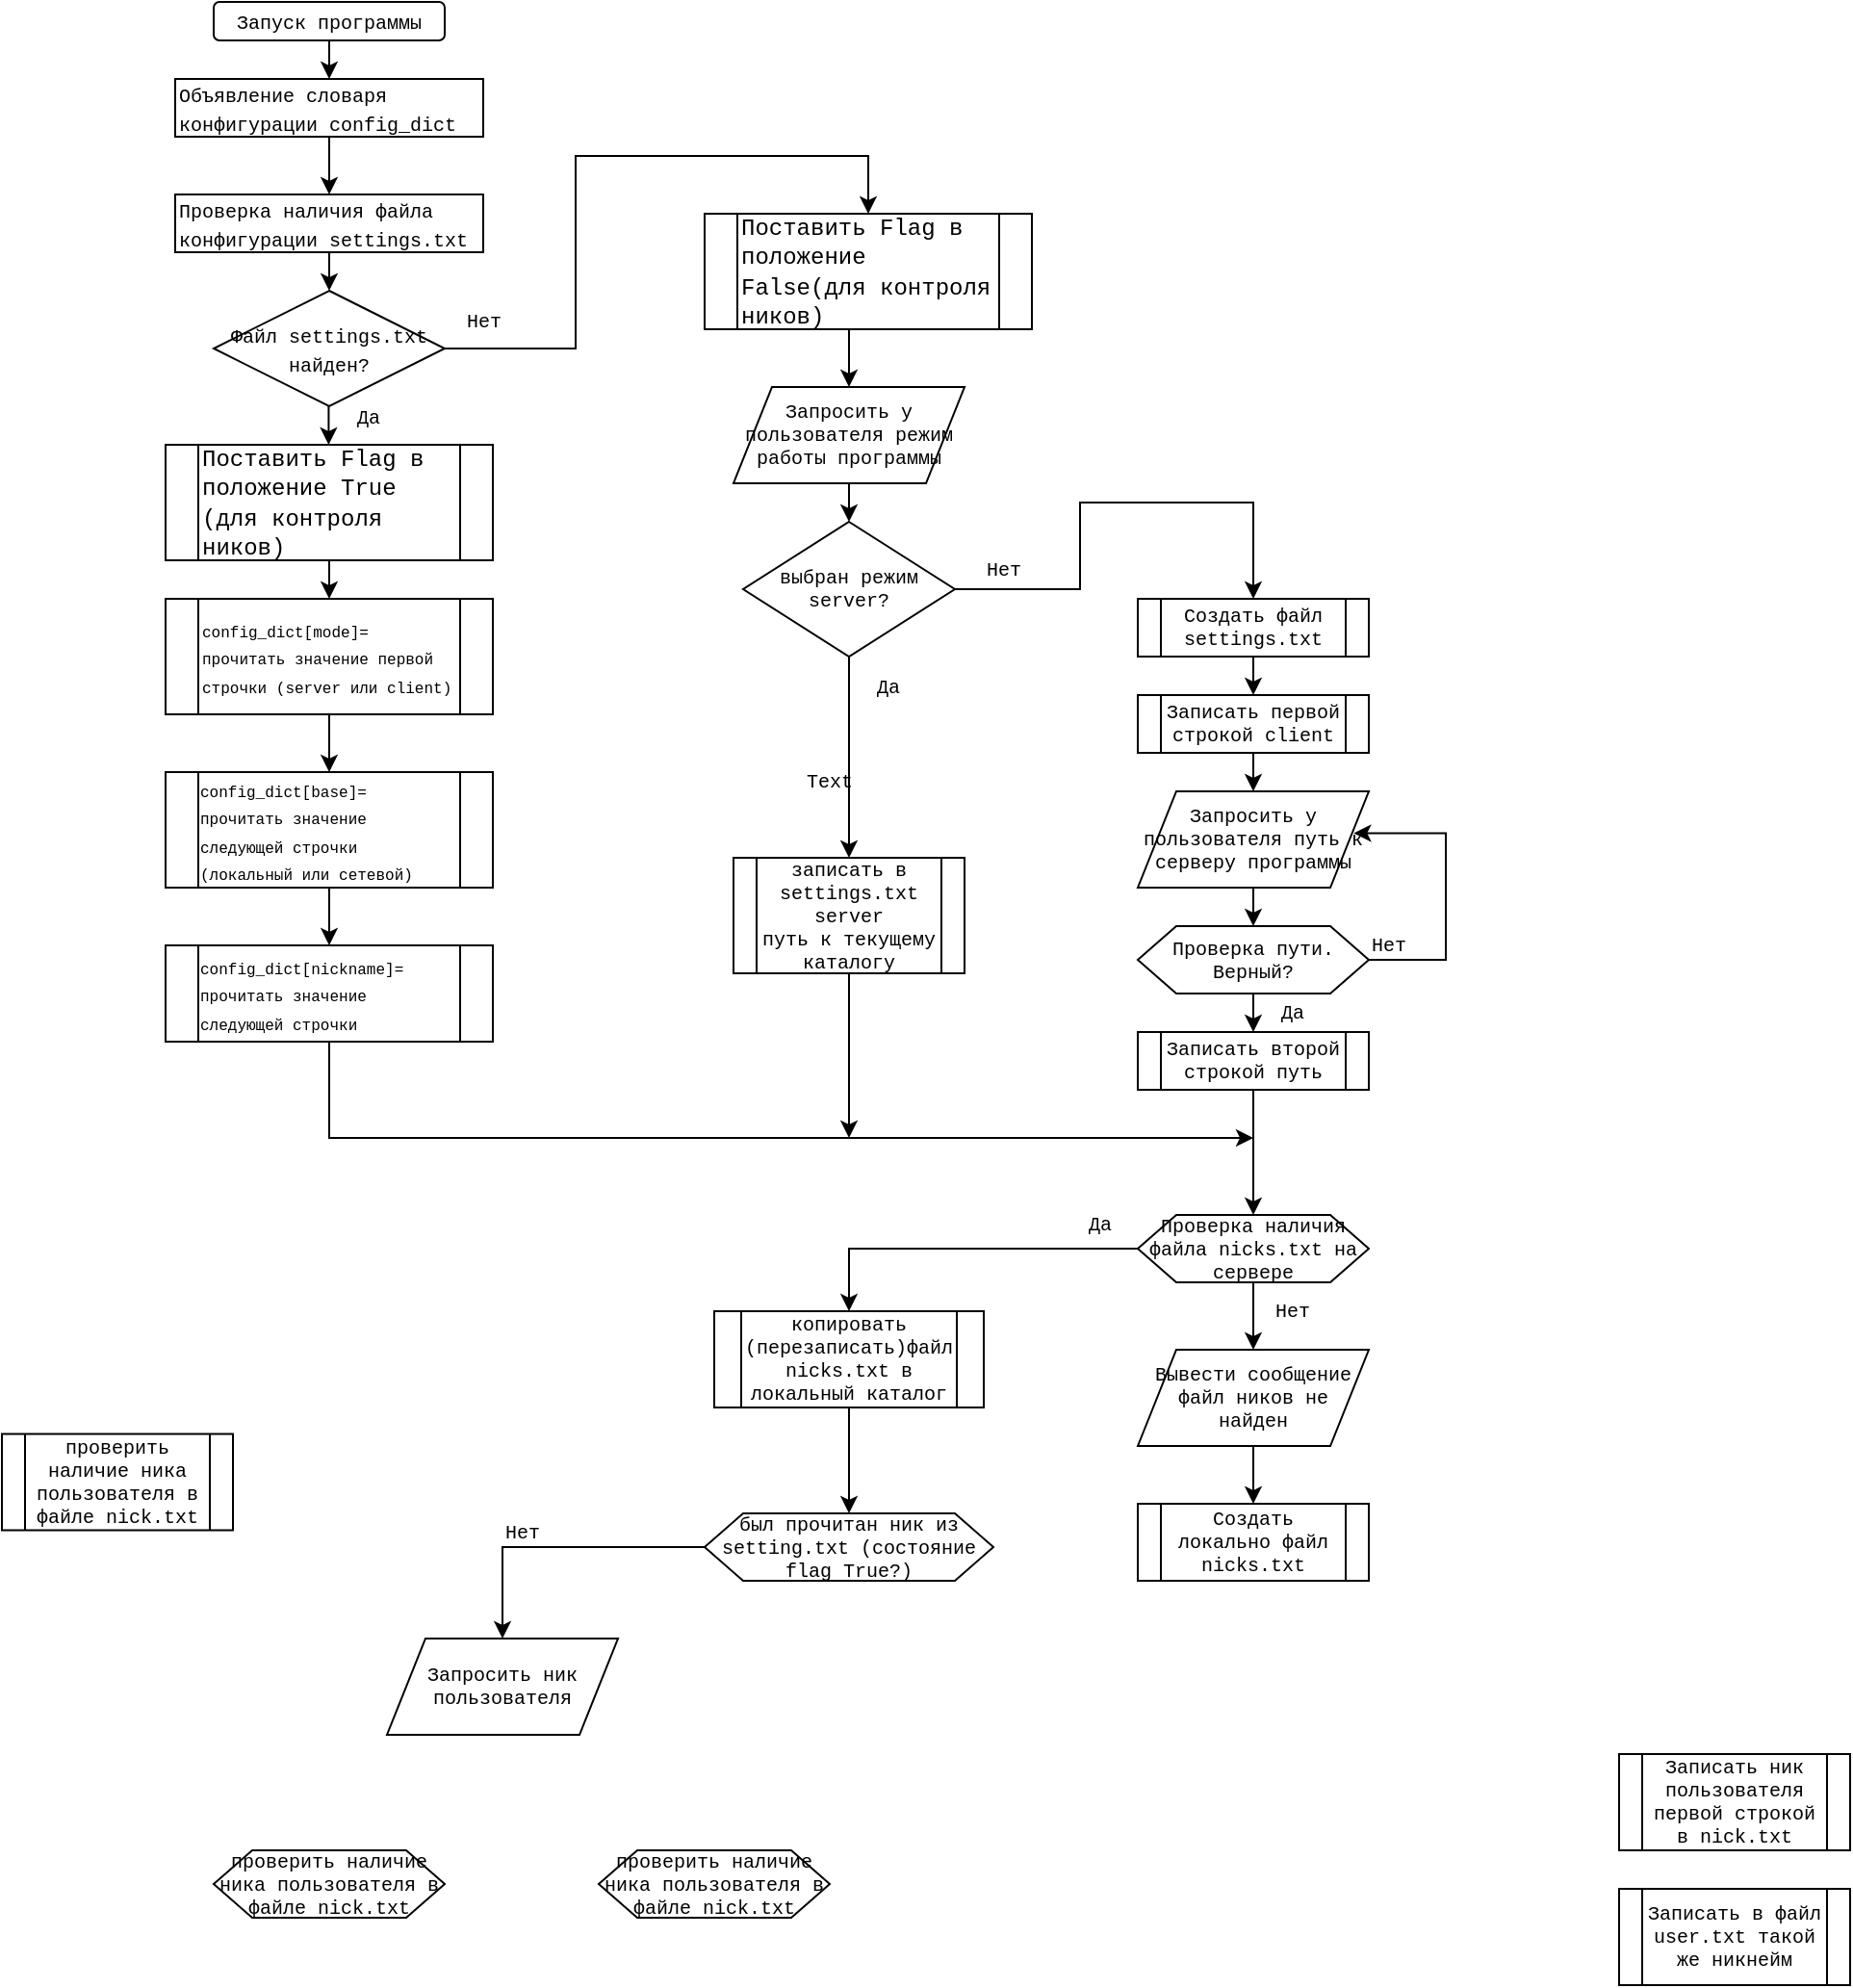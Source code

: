<mxfile version="20.5.1" type="device"><diagram id="WI4I4hoaoizqUKj729qU" name="Страница 1"><mxGraphModel dx="1237" dy="654" grid="1" gridSize="10" guides="1" tooltips="1" connect="1" arrows="1" fold="1" page="1" pageScale="1" pageWidth="827" pageHeight="1169" math="0" shadow="0"><root><mxCell id="0"/><mxCell id="1" parent="0"/><mxCell id="uR1EnJvYWRF4fKtK4rIs-1" value="&lt;font style=&quot;font-size: 10px;&quot; face=&quot;Courier New&quot;&gt;Запуск программы&lt;/font&gt;" style="rounded=1;whiteSpace=wrap;html=1;" vertex="1" parent="1"><mxGeometry x="300" y="20" width="120" height="20" as="geometry"/></mxCell><mxCell id="uR1EnJvYWRF4fKtK4rIs-19" style="edgeStyle=orthogonalEdgeStyle;rounded=0;orthogonalLoop=1;jettySize=auto;html=1;exitX=0.5;exitY=1;exitDx=0;exitDy=0;entryX=0.5;entryY=0;entryDx=0;entryDy=0;" edge="1" parent="1" source="uR1EnJvYWRF4fKtK4rIs-2" target="uR1EnJvYWRF4fKtK4rIs-3"><mxGeometry relative="1" as="geometry"/></mxCell><mxCell id="uR1EnJvYWRF4fKtK4rIs-2" value="&lt;div align=&quot;left&quot;&gt;&lt;font style=&quot;font-size: 10px;&quot; face=&quot;Courier New&quot;&gt;Проверка наличия файла конфигурации settings.txt&lt;/font&gt;&lt;/div&gt;" style="rounded=0;whiteSpace=wrap;html=1;align=left;" vertex="1" parent="1"><mxGeometry x="280" y="120" width="160" height="30" as="geometry"/></mxCell><mxCell id="uR1EnJvYWRF4fKtK4rIs-3" value="&lt;font style=&quot;font-size: 10px;&quot; face=&quot;Courier New&quot;&gt;Файл settings.txt найден?&lt;/font&gt;" style="rhombus;whiteSpace=wrap;html=1;" vertex="1" parent="1"><mxGeometry x="300" y="170" width="120" height="60" as="geometry"/></mxCell><mxCell id="uR1EnJvYWRF4fKtK4rIs-78" style="edgeStyle=orthogonalEdgeStyle;rounded=0;orthogonalLoop=1;jettySize=auto;html=1;exitX=0.5;exitY=1;exitDx=0;exitDy=0;fontFamily=Courier New;fontSize=10;" edge="1" parent="1" source="uR1EnJvYWRF4fKtK4rIs-23"><mxGeometry relative="1" as="geometry"><mxPoint x="360" y="555" as="sourcePoint"/><mxPoint x="840" y="610" as="targetPoint"/><Array as="points"><mxPoint x="360" y="610"/></Array></mxGeometry></mxCell><mxCell id="uR1EnJvYWRF4fKtK4rIs-7" value="&lt;div align=&quot;left&quot;&gt;&lt;font style=&quot;font-size: 10px;&quot; face=&quot;Courier New&quot;&gt;Объявление словаря конфигурации config_dict&lt;/font&gt;&lt;/div&gt;" style="rounded=0;whiteSpace=wrap;html=1;align=left;" vertex="1" parent="1"><mxGeometry x="280" y="60" width="160" height="30" as="geometry"/></mxCell><mxCell id="uR1EnJvYWRF4fKtK4rIs-9" value="&lt;font style=&quot;font-size: 10px;&quot; face=&quot;Courier New&quot;&gt;Да&lt;/font&gt;" style="text;html=1;align=center;verticalAlign=middle;resizable=0;points=[];autosize=1;strokeColor=none;fillColor=none;" vertex="1" parent="1"><mxGeometry x="360" y="220" width="40" height="30" as="geometry"/></mxCell><mxCell id="uR1EnJvYWRF4fKtK4rIs-10" value="&lt;font style=&quot;font-size: 10px;&quot; face=&quot;Courier New&quot;&gt;Нет&lt;/font&gt;" style="text;html=1;align=center;verticalAlign=middle;resizable=0;points=[];autosize=1;strokeColor=none;fillColor=none;" vertex="1" parent="1"><mxGeometry x="420" y="170" width="40" height="30" as="geometry"/></mxCell><mxCell id="uR1EnJvYWRF4fKtK4rIs-13" value="" style="endArrow=classic;html=1;rounded=0;exitX=0.5;exitY=1;exitDx=0;exitDy=0;" edge="1" parent="1" source="uR1EnJvYWRF4fKtK4rIs-1"><mxGeometry width="50" height="50" relative="1" as="geometry"><mxPoint x="400" y="190" as="sourcePoint"/><mxPoint x="360" y="60" as="targetPoint"/></mxGeometry></mxCell><mxCell id="uR1EnJvYWRF4fKtK4rIs-14" value="" style="endArrow=classic;html=1;rounded=0;exitX=0.5;exitY=1;exitDx=0;exitDy=0;entryX=0.5;entryY=0;entryDx=0;entryDy=0;" edge="1" parent="1" source="uR1EnJvYWRF4fKtK4rIs-7" target="uR1EnJvYWRF4fKtK4rIs-2"><mxGeometry width="50" height="50" relative="1" as="geometry"><mxPoint x="400" y="190" as="sourcePoint"/><mxPoint x="450" y="140" as="targetPoint"/></mxGeometry></mxCell><mxCell id="uR1EnJvYWRF4fKtK4rIs-18" value="" style="endArrow=classic;html=1;rounded=0;exitX=1;exitY=0.5;exitDx=0;exitDy=0;entryX=0.5;entryY=0;entryDx=0;entryDy=0;edgeStyle=orthogonalEdgeStyle;" edge="1" parent="1" source="uR1EnJvYWRF4fKtK4rIs-3" target="uR1EnJvYWRF4fKtK4rIs-106"><mxGeometry width="50" height="50" relative="1" as="geometry"><mxPoint x="400" y="190" as="sourcePoint"/><mxPoint x="600" y="200" as="targetPoint"/><Array as="points"><mxPoint x="488" y="200"/><mxPoint x="488" y="100"/><mxPoint x="640" y="100"/></Array></mxGeometry></mxCell><mxCell id="uR1EnJvYWRF4fKtK4rIs-20" value="" style="endArrow=classic;html=1;rounded=0;entryX=0.5;entryY=0;entryDx=0;entryDy=0;" edge="1" parent="1"><mxGeometry width="50" height="50" relative="1" as="geometry"><mxPoint x="359.71" y="230" as="sourcePoint"/><mxPoint x="359.71" y="250" as="targetPoint"/></mxGeometry></mxCell><mxCell id="uR1EnJvYWRF4fKtK4rIs-21" value="&lt;div align=&quot;left&quot;&gt;&lt;font style=&quot;font-size: 8px;&quot; face=&quot;Courier New&quot;&gt;config_dict[mode]=&lt;/font&gt;&lt;font style=&quot;font-size: 8px;&quot; face=&quot;Courier New&quot;&gt; прочитать значение первой строчки (server или client)&lt;/font&gt;&lt;/div&gt;" style="shape=process;whiteSpace=wrap;html=1;backgroundOutline=1;align=left;" vertex="1" parent="1"><mxGeometry x="275" y="330" width="170" height="60" as="geometry"/></mxCell><mxCell id="uR1EnJvYWRF4fKtK4rIs-22" value="&lt;div align=&quot;left&quot;&gt;&lt;font style=&quot;font-size: 8px;&quot; face=&quot;Courier New&quot;&gt;config_dict[base]=&lt;/font&gt;&lt;font style=&quot;font-size: 8px;&quot; face=&quot;Courier New&quot;&gt; прочитать значение следующей строчки (локальный или сетевой)&lt;/font&gt;&lt;/div&gt;" style="shape=process;whiteSpace=wrap;html=1;backgroundOutline=1;" vertex="1" parent="1"><mxGeometry x="275" y="420" width="170" height="60" as="geometry"/></mxCell><mxCell id="uR1EnJvYWRF4fKtK4rIs-23" value="&lt;div align=&quot;left&quot;&gt;&lt;font style=&quot;font-size: 8px;&quot; face=&quot;Courier New&quot;&gt;config_dict[nickname]=&lt;/font&gt;&lt;font style=&quot;font-size: 8px;&quot; face=&quot;Courier New&quot;&gt; прочитать значение следующей строчки&lt;br&gt;&lt;/font&gt;&lt;/div&gt;" style="shape=process;whiteSpace=wrap;html=1;backgroundOutline=1;" vertex="1" parent="1"><mxGeometry x="275" y="510" width="170" height="50" as="geometry"/></mxCell><mxCell id="uR1EnJvYWRF4fKtK4rIs-24" value="" style="endArrow=classic;html=1;rounded=0;fontFamily=Courier New;fontSize=10;exitX=0.5;exitY=1;exitDx=0;exitDy=0;entryX=0.5;entryY=0;entryDx=0;entryDy=0;" edge="1" parent="1" source="uR1EnJvYWRF4fKtK4rIs-21" target="uR1EnJvYWRF4fKtK4rIs-22"><mxGeometry width="50" height="50" relative="1" as="geometry"><mxPoint x="565" y="490" as="sourcePoint"/><mxPoint x="615" y="440" as="targetPoint"/></mxGeometry></mxCell><mxCell id="uR1EnJvYWRF4fKtK4rIs-25" value="" style="endArrow=classic;html=1;rounded=0;fontFamily=Courier New;fontSize=10;exitX=0.5;exitY=1;exitDx=0;exitDy=0;entryX=0.5;entryY=0;entryDx=0;entryDy=0;" edge="1" parent="1" source="uR1EnJvYWRF4fKtK4rIs-22" target="uR1EnJvYWRF4fKtK4rIs-23"><mxGeometry width="50" height="50" relative="1" as="geometry"><mxPoint x="570" y="520" as="sourcePoint"/><mxPoint x="620" y="470" as="targetPoint"/></mxGeometry></mxCell><mxCell id="uR1EnJvYWRF4fKtK4rIs-29" value="Запросить у пользователя режим работы программы" style="shape=parallelogram;perimeter=parallelogramPerimeter;whiteSpace=wrap;html=1;fixedSize=1;fontFamily=Courier New;fontSize=10;" vertex="1" parent="1"><mxGeometry x="570" y="220" width="120" height="50" as="geometry"/></mxCell><mxCell id="uR1EnJvYWRF4fKtK4rIs-93" style="edgeStyle=orthogonalEdgeStyle;rounded=0;orthogonalLoop=1;jettySize=auto;html=1;exitX=0.5;exitY=1;exitDx=0;exitDy=0;fontFamily=Courier New;fontSize=10;" edge="1" parent="1" source="uR1EnJvYWRF4fKtK4rIs-30"><mxGeometry relative="1" as="geometry"><mxPoint x="630" y="610" as="targetPoint"/></mxGeometry></mxCell><mxCell id="uR1EnJvYWRF4fKtK4rIs-30" value="&lt;div&gt;записать в settings.txt &lt;br&gt;&lt;/div&gt;&lt;div&gt;server&lt;/div&gt;&lt;div&gt;путь к текущему каталогу&lt;br&gt;&lt;/div&gt;" style="shape=process;whiteSpace=wrap;html=1;backgroundOutline=1;fontFamily=Courier New;fontSize=10;" vertex="1" parent="1"><mxGeometry x="570" y="464.5" width="120" height="60" as="geometry"/></mxCell><mxCell id="uR1EnJvYWRF4fKtK4rIs-31" value="выбран режим server?" style="rhombus;whiteSpace=wrap;html=1;fontFamily=Courier New;fontSize=10;" vertex="1" parent="1"><mxGeometry x="575" y="290" width="110" height="70" as="geometry"/></mxCell><mxCell id="uR1EnJvYWRF4fKtK4rIs-32" value="" style="endArrow=classic;html=1;rounded=0;fontFamily=Courier New;fontSize=10;entryX=0.5;entryY=0;entryDx=0;entryDy=0;exitX=0.5;exitY=1;exitDx=0;exitDy=0;" edge="1" parent="1" source="uR1EnJvYWRF4fKtK4rIs-29" target="uR1EnJvYWRF4fKtK4rIs-31"><mxGeometry width="50" height="50" relative="1" as="geometry"><mxPoint x="570" y="360" as="sourcePoint"/><mxPoint x="620" y="310" as="targetPoint"/></mxGeometry></mxCell><mxCell id="uR1EnJvYWRF4fKtK4rIs-33" value="&lt;font style=&quot;font-size: 10px;&quot; face=&quot;Courier New&quot;&gt;Да&lt;/font&gt;" style="text;html=1;align=center;verticalAlign=middle;resizable=0;points=[];autosize=1;strokeColor=none;fillColor=none;" vertex="1" parent="1"><mxGeometry x="630" y="360" width="40" height="30" as="geometry"/></mxCell><mxCell id="uR1EnJvYWRF4fKtK4rIs-35" value="" style="endArrow=classic;html=1;rounded=0;fontFamily=Courier New;fontSize=10;exitX=0.5;exitY=1;exitDx=0;exitDy=0;entryX=0.5;entryY=0;entryDx=0;entryDy=0;" edge="1" parent="1" source="uR1EnJvYWRF4fKtK4rIs-31" target="uR1EnJvYWRF4fKtK4rIs-30"><mxGeometry width="50" height="50" relative="1" as="geometry"><mxPoint x="629.43" y="410" as="sourcePoint"/><mxPoint x="740" y="390" as="targetPoint"/></mxGeometry></mxCell><mxCell id="uR1EnJvYWRF4fKtK4rIs-42" value="Нет" style="text;html=1;align=center;verticalAlign=middle;resizable=0;points=[];autosize=1;strokeColor=none;fillColor=none;fontSize=10;fontFamily=Courier New;" vertex="1" parent="1"><mxGeometry x="690" y="300" width="40" height="30" as="geometry"/></mxCell><mxCell id="uR1EnJvYWRF4fKtK4rIs-43" value="Создать файл settings.txt" style="shape=process;whiteSpace=wrap;html=1;backgroundOutline=1;fontFamily=Courier New;fontSize=10;" vertex="1" parent="1"><mxGeometry x="780" y="330" width="120" height="30" as="geometry"/></mxCell><mxCell id="uR1EnJvYWRF4fKtK4rIs-44" value="Записать первой строкой client" style="shape=process;whiteSpace=wrap;html=1;backgroundOutline=1;fontFamily=Courier New;fontSize=10;" vertex="1" parent="1"><mxGeometry x="780" y="380" width="120" height="30" as="geometry"/></mxCell><mxCell id="uR1EnJvYWRF4fKtK4rIs-65" style="edgeStyle=orthogonalEdgeStyle;rounded=0;orthogonalLoop=1;jettySize=auto;html=1;exitX=0.5;exitY=1;exitDx=0;exitDy=0;fontFamily=Courier New;fontSize=10;" edge="1" parent="1" source="uR1EnJvYWRF4fKtK4rIs-45" target="uR1EnJvYWRF4fKtK4rIs-57"><mxGeometry relative="1" as="geometry"/></mxCell><mxCell id="uR1EnJvYWRF4fKtK4rIs-45" value="Записать второй строкой путь" style="shape=process;whiteSpace=wrap;html=1;backgroundOutline=1;fontFamily=Courier New;fontSize=10;" vertex="1" parent="1"><mxGeometry x="780" y="555" width="120" height="30" as="geometry"/></mxCell><mxCell id="uR1EnJvYWRF4fKtK4rIs-46" value="Запросить у пользователя путь к серверу программы" style="shape=parallelogram;perimeter=parallelogramPerimeter;whiteSpace=wrap;html=1;fixedSize=1;fontFamily=Courier New;fontSize=10;" vertex="1" parent="1"><mxGeometry x="780" y="430" width="120" height="50" as="geometry"/></mxCell><mxCell id="uR1EnJvYWRF4fKtK4rIs-48" value="Проверка пути. Верный?" style="shape=hexagon;perimeter=hexagonPerimeter2;whiteSpace=wrap;html=1;fixedSize=1;fontFamily=Courier New;fontSize=10;" vertex="1" parent="1"><mxGeometry x="780" y="500" width="120" height="35" as="geometry"/></mxCell><mxCell id="uR1EnJvYWRF4fKtK4rIs-49" value="" style="endArrow=classic;html=1;rounded=0;fontFamily=Courier New;fontSize=10;entryX=0.5;entryY=0;entryDx=0;entryDy=0;exitX=0.5;exitY=1;exitDx=0;exitDy=0;" edge="1" parent="1" source="uR1EnJvYWRF4fKtK4rIs-43" target="uR1EnJvYWRF4fKtK4rIs-44"><mxGeometry width="50" height="50" relative="1" as="geometry"><mxPoint x="780" y="520" as="sourcePoint"/><mxPoint x="830" y="470" as="targetPoint"/></mxGeometry></mxCell><mxCell id="uR1EnJvYWRF4fKtK4rIs-50" value="" style="endArrow=classic;html=1;rounded=0;fontFamily=Courier New;fontSize=10;entryX=0.5;entryY=0;entryDx=0;entryDy=0;exitX=0.5;exitY=1;exitDx=0;exitDy=0;" edge="1" parent="1" source="uR1EnJvYWRF4fKtK4rIs-46" target="uR1EnJvYWRF4fKtK4rIs-48"><mxGeometry width="50" height="50" relative="1" as="geometry"><mxPoint x="780" y="520" as="sourcePoint"/><mxPoint x="830" y="470" as="targetPoint"/></mxGeometry></mxCell><mxCell id="uR1EnJvYWRF4fKtK4rIs-51" value="" style="endArrow=classic;html=1;rounded=0;fontFamily=Courier New;fontSize=10;entryX=0.5;entryY=0;entryDx=0;entryDy=0;exitX=0.5;exitY=1;exitDx=0;exitDy=0;" edge="1" parent="1" source="uR1EnJvYWRF4fKtK4rIs-44" target="uR1EnJvYWRF4fKtK4rIs-46"><mxGeometry width="50" height="50" relative="1" as="geometry"><mxPoint x="780" y="520" as="sourcePoint"/><mxPoint x="830" y="470" as="targetPoint"/></mxGeometry></mxCell><mxCell id="uR1EnJvYWRF4fKtK4rIs-52" value="" style="endArrow=classic;html=1;rounded=0;fontFamily=Courier New;fontSize=10;entryX=0.5;entryY=0;entryDx=0;entryDy=0;exitX=0.5;exitY=1;exitDx=0;exitDy=0;" edge="1" parent="1" source="uR1EnJvYWRF4fKtK4rIs-48" target="uR1EnJvYWRF4fKtK4rIs-45"><mxGeometry width="50" height="50" relative="1" as="geometry"><mxPoint x="780" y="520" as="sourcePoint"/><mxPoint x="830" y="470" as="targetPoint"/></mxGeometry></mxCell><mxCell id="uR1EnJvYWRF4fKtK4rIs-53" value="Да" style="text;html=1;align=center;verticalAlign=middle;resizable=0;points=[];autosize=1;strokeColor=none;fillColor=none;fontSize=10;fontFamily=Courier New;" vertex="1" parent="1"><mxGeometry x="840" y="530" width="40" height="30" as="geometry"/></mxCell><mxCell id="uR1EnJvYWRF4fKtK4rIs-54" value="Нет" style="text;html=1;align=center;verticalAlign=middle;resizable=0;points=[];autosize=1;strokeColor=none;fillColor=none;fontSize=10;fontFamily=Courier New;" vertex="1" parent="1"><mxGeometry x="890" y="494.5" width="40" height="30" as="geometry"/></mxCell><mxCell id="uR1EnJvYWRF4fKtK4rIs-55" value="" style="endArrow=classic;html=1;rounded=0;fontFamily=Courier New;fontSize=10;exitX=1;exitY=0.5;exitDx=0;exitDy=0;entryX=0.935;entryY=0.434;entryDx=0;entryDy=0;entryPerimeter=0;edgeStyle=orthogonalEdgeStyle;" edge="1" parent="1" source="uR1EnJvYWRF4fKtK4rIs-48" target="uR1EnJvYWRF4fKtK4rIs-46"><mxGeometry width="50" height="50" relative="1" as="geometry"><mxPoint x="780" y="520" as="sourcePoint"/><mxPoint x="830" y="470" as="targetPoint"/><Array as="points"><mxPoint x="940" y="517"/><mxPoint x="940" y="452"/></Array></mxGeometry></mxCell><mxCell id="uR1EnJvYWRF4fKtK4rIs-56" value="Вывести сообщение файл ников не найден" style="shape=parallelogram;perimeter=parallelogramPerimeter;whiteSpace=wrap;html=1;fixedSize=1;fontFamily=Courier New;fontSize=10;" vertex="1" parent="1"><mxGeometry x="780" y="720" width="120" height="50" as="geometry"/></mxCell><mxCell id="uR1EnJvYWRF4fKtK4rIs-85" style="edgeStyle=orthogonalEdgeStyle;rounded=0;orthogonalLoop=1;jettySize=auto;html=1;exitX=0.5;exitY=1;exitDx=0;exitDy=0;entryX=0.5;entryY=0;entryDx=0;entryDy=0;fontFamily=Courier New;fontSize=10;" edge="1" parent="1" source="uR1EnJvYWRF4fKtK4rIs-57" target="uR1EnJvYWRF4fKtK4rIs-56"><mxGeometry relative="1" as="geometry"/></mxCell><mxCell id="uR1EnJvYWRF4fKtK4rIs-95" style="edgeStyle=orthogonalEdgeStyle;rounded=0;orthogonalLoop=1;jettySize=auto;html=1;exitX=0;exitY=0.5;exitDx=0;exitDy=0;entryX=0.5;entryY=0;entryDx=0;entryDy=0;fontFamily=Courier New;fontSize=10;" edge="1" parent="1" source="uR1EnJvYWRF4fKtK4rIs-57" target="uR1EnJvYWRF4fKtK4rIs-79"><mxGeometry relative="1" as="geometry"/></mxCell><mxCell id="uR1EnJvYWRF4fKtK4rIs-57" value="Проверка наличия файла nicks.txt на сервере" style="shape=hexagon;perimeter=hexagonPerimeter2;whiteSpace=wrap;html=1;fixedSize=1;fontFamily=Courier New;fontSize=10;" vertex="1" parent="1"><mxGeometry x="780" y="650" width="120" height="35" as="geometry"/></mxCell><mxCell id="uR1EnJvYWRF4fKtK4rIs-64" value="&lt;div&gt;Создать локально файл nicks.txt&lt;/div&gt;" style="shape=process;whiteSpace=wrap;html=1;backgroundOutline=1;fontFamily=Courier New;fontSize=10;" vertex="1" parent="1"><mxGeometry x="780" y="800" width="120" height="40" as="geometry"/></mxCell><mxCell id="uR1EnJvYWRF4fKtK4rIs-66" value="Нет" style="text;html=1;align=center;verticalAlign=middle;resizable=0;points=[];autosize=1;strokeColor=none;fillColor=none;fontSize=10;fontFamily=Courier New;" vertex="1" parent="1"><mxGeometry x="840" y="685" width="40" height="30" as="geometry"/></mxCell><mxCell id="uR1EnJvYWRF4fKtK4rIs-68" value="" style="endArrow=classic;html=1;rounded=0;fontFamily=Courier New;fontSize=10;exitX=0.5;exitY=1;exitDx=0;exitDy=0;entryX=0.5;entryY=0;entryDx=0;entryDy=0;" edge="1" parent="1" source="uR1EnJvYWRF4fKtK4rIs-56" target="uR1EnJvYWRF4fKtK4rIs-64"><mxGeometry width="50" height="50" relative="1" as="geometry"><mxPoint x="590" y="660" as="sourcePoint"/><mxPoint x="640" y="610" as="targetPoint"/></mxGeometry></mxCell><mxCell id="uR1EnJvYWRF4fKtK4rIs-69" value="&lt;div&gt;проверить наличие ника пользователя в файле nick.txt&lt;/div&gt;" style="shape=process;whiteSpace=wrap;html=1;backgroundOutline=1;fontFamily=Courier New;fontSize=10;" vertex="1" parent="1"><mxGeometry x="190" y="763.75" width="120" height="50" as="geometry"/></mxCell><mxCell id="uR1EnJvYWRF4fKtK4rIs-70" value="Записать ник пользователя первой строкой в nick.txt" style="shape=process;whiteSpace=wrap;html=1;backgroundOutline=1;fontFamily=Courier New;fontSize=10;" vertex="1" parent="1"><mxGeometry x="1030" y="930" width="120" height="50" as="geometry"/></mxCell><mxCell id="uR1EnJvYWRF4fKtK4rIs-71" value="Запросить ник пользователя" style="shape=parallelogram;perimeter=parallelogramPerimeter;whiteSpace=wrap;html=1;fixedSize=1;fontFamily=Courier New;fontSize=10;" vertex="1" parent="1"><mxGeometry x="390" y="870" width="120" height="50" as="geometry"/></mxCell><mxCell id="uR1EnJvYWRF4fKtK4rIs-72" value="Записать в файл user.txt такой же никнейм" style="shape=process;whiteSpace=wrap;html=1;backgroundOutline=1;fontFamily=Courier New;fontSize=10;" vertex="1" parent="1"><mxGeometry x="1030" y="1000" width="120" height="50" as="geometry"/></mxCell><mxCell id="uR1EnJvYWRF4fKtK4rIs-73" value="" style="endArrow=classic;html=1;rounded=0;fontFamily=Courier New;fontSize=10;exitX=1;exitY=0.5;exitDx=0;exitDy=0;entryX=0.5;entryY=0;entryDx=0;entryDy=0;edgeStyle=orthogonalEdgeStyle;" edge="1" parent="1" source="uR1EnJvYWRF4fKtK4rIs-31" target="uR1EnJvYWRF4fKtK4rIs-43"><mxGeometry width="50" height="50" relative="1" as="geometry"><mxPoint x="780" y="420" as="sourcePoint"/><mxPoint x="830" y="370" as="targetPoint"/><Array as="points"><mxPoint x="750" y="325"/><mxPoint x="750" y="280"/><mxPoint x="840" y="280"/></Array></mxGeometry></mxCell><mxCell id="uR1EnJvYWRF4fKtK4rIs-98" style="edgeStyle=orthogonalEdgeStyle;rounded=0;orthogonalLoop=1;jettySize=auto;html=1;exitX=0.5;exitY=1;exitDx=0;exitDy=0;entryX=0.5;entryY=0;entryDx=0;entryDy=0;fontFamily=Courier New;fontSize=10;" edge="1" parent="1" source="uR1EnJvYWRF4fKtK4rIs-79" target="uR1EnJvYWRF4fKtK4rIs-97"><mxGeometry relative="1" as="geometry"/></mxCell><mxCell id="uR1EnJvYWRF4fKtK4rIs-79" value="&lt;div&gt;копировать (перезаписать)файл nicks.txt в локальный каталог&lt;br&gt;&lt;/div&gt;" style="shape=process;whiteSpace=wrap;html=1;backgroundOutline=1;fontFamily=Courier New;fontSize=10;" vertex="1" parent="1"><mxGeometry x="560" y="700" width="140" height="50" as="geometry"/></mxCell><mxCell id="uR1EnJvYWRF4fKtK4rIs-81" value="&lt;div&gt;проверить наличие ника пользователя в файле nick.txt&lt;/div&gt;" style="shape=hexagon;perimeter=hexagonPerimeter2;whiteSpace=wrap;html=1;fixedSize=1;fontFamily=Courier New;fontSize=10;" vertex="1" parent="1"><mxGeometry x="300" y="980" width="120" height="35" as="geometry"/></mxCell><mxCell id="uR1EnJvYWRF4fKtK4rIs-94" value="&lt;div&gt;проверить наличие ника пользователя в файле nick.txt&lt;/div&gt;" style="shape=hexagon;perimeter=hexagonPerimeter2;whiteSpace=wrap;html=1;fixedSize=1;fontFamily=Courier New;fontSize=10;" vertex="1" parent="1"><mxGeometry x="500" y="980" width="120" height="35" as="geometry"/></mxCell><mxCell id="uR1EnJvYWRF4fKtK4rIs-96" value="Да" style="text;html=1;align=center;verticalAlign=middle;resizable=0;points=[];autosize=1;strokeColor=none;fillColor=none;fontSize=10;fontFamily=Courier New;" vertex="1" parent="1"><mxGeometry x="740" y="640" width="40" height="30" as="geometry"/></mxCell><mxCell id="uR1EnJvYWRF4fKtK4rIs-99" style="edgeStyle=orthogonalEdgeStyle;rounded=0;orthogonalLoop=1;jettySize=auto;html=1;exitX=0;exitY=0.5;exitDx=0;exitDy=0;entryX=0.5;entryY=0;entryDx=0;entryDy=0;fontFamily=Courier New;fontSize=10;" edge="1" parent="1" source="uR1EnJvYWRF4fKtK4rIs-97" target="uR1EnJvYWRF4fKtK4rIs-71"><mxGeometry relative="1" as="geometry"/></mxCell><mxCell id="uR1EnJvYWRF4fKtK4rIs-97" value="&lt;div&gt;был прочитан ник из setting.txt (состояние flag True?)&lt;br&gt;&lt;/div&gt;" style="shape=hexagon;perimeter=hexagonPerimeter2;whiteSpace=wrap;html=1;fixedSize=1;fontFamily=Courier New;fontSize=10;" vertex="1" parent="1"><mxGeometry x="555" y="805" width="150" height="35" as="geometry"/></mxCell><mxCell id="uR1EnJvYWRF4fKtK4rIs-100" value="Нет" style="text;html=1;align=center;verticalAlign=middle;resizable=0;points=[];autosize=1;strokeColor=none;fillColor=none;fontSize=10;fontFamily=Courier New;" vertex="1" parent="1"><mxGeometry x="440" y="800" width="40" height="30" as="geometry"/></mxCell><mxCell id="uR1EnJvYWRF4fKtK4rIs-102" value="Text" style="text;html=1;strokeColor=none;fillColor=none;align=center;verticalAlign=middle;whiteSpace=wrap;rounded=0;fontFamily=Courier New;fontSize=10;" vertex="1" parent="1"><mxGeometry x="590" y="410" width="60" height="30" as="geometry"/></mxCell><mxCell id="uR1EnJvYWRF4fKtK4rIs-105" style="edgeStyle=orthogonalEdgeStyle;rounded=0;orthogonalLoop=1;jettySize=auto;html=1;exitX=0.5;exitY=1;exitDx=0;exitDy=0;entryX=0.5;entryY=0;entryDx=0;entryDy=0;fontFamily=Courier New;fontSize=10;" edge="1" parent="1" source="uR1EnJvYWRF4fKtK4rIs-104" target="uR1EnJvYWRF4fKtK4rIs-21"><mxGeometry relative="1" as="geometry"/></mxCell><mxCell id="uR1EnJvYWRF4fKtK4rIs-104" value="&lt;font face=&quot;Courier New&quot;&gt;Поставить Flag в положение True (для контроля ников)&lt;/font&gt;" style="shape=process;whiteSpace=wrap;html=1;backgroundOutline=1;align=left;" vertex="1" parent="1"><mxGeometry x="275" y="250" width="170" height="60" as="geometry"/></mxCell><mxCell id="uR1EnJvYWRF4fKtK4rIs-107" style="edgeStyle=orthogonalEdgeStyle;rounded=0;orthogonalLoop=1;jettySize=auto;html=1;exitX=0.5;exitY=1;exitDx=0;exitDy=0;entryX=0.5;entryY=0;entryDx=0;entryDy=0;fontFamily=Courier New;fontSize=10;" edge="1" parent="1" source="uR1EnJvYWRF4fKtK4rIs-106" target="uR1EnJvYWRF4fKtK4rIs-29"><mxGeometry relative="1" as="geometry"/></mxCell><mxCell id="uR1EnJvYWRF4fKtK4rIs-106" value="&lt;font face=&quot;Courier New&quot;&gt;Поставить Flag в положение False(для контроля ников)&lt;/font&gt;" style="shape=process;whiteSpace=wrap;html=1;backgroundOutline=1;align=left;" vertex="1" parent="1"><mxGeometry x="555" y="130" width="170" height="60" as="geometry"/></mxCell></root></mxGraphModel></diagram></mxfile>